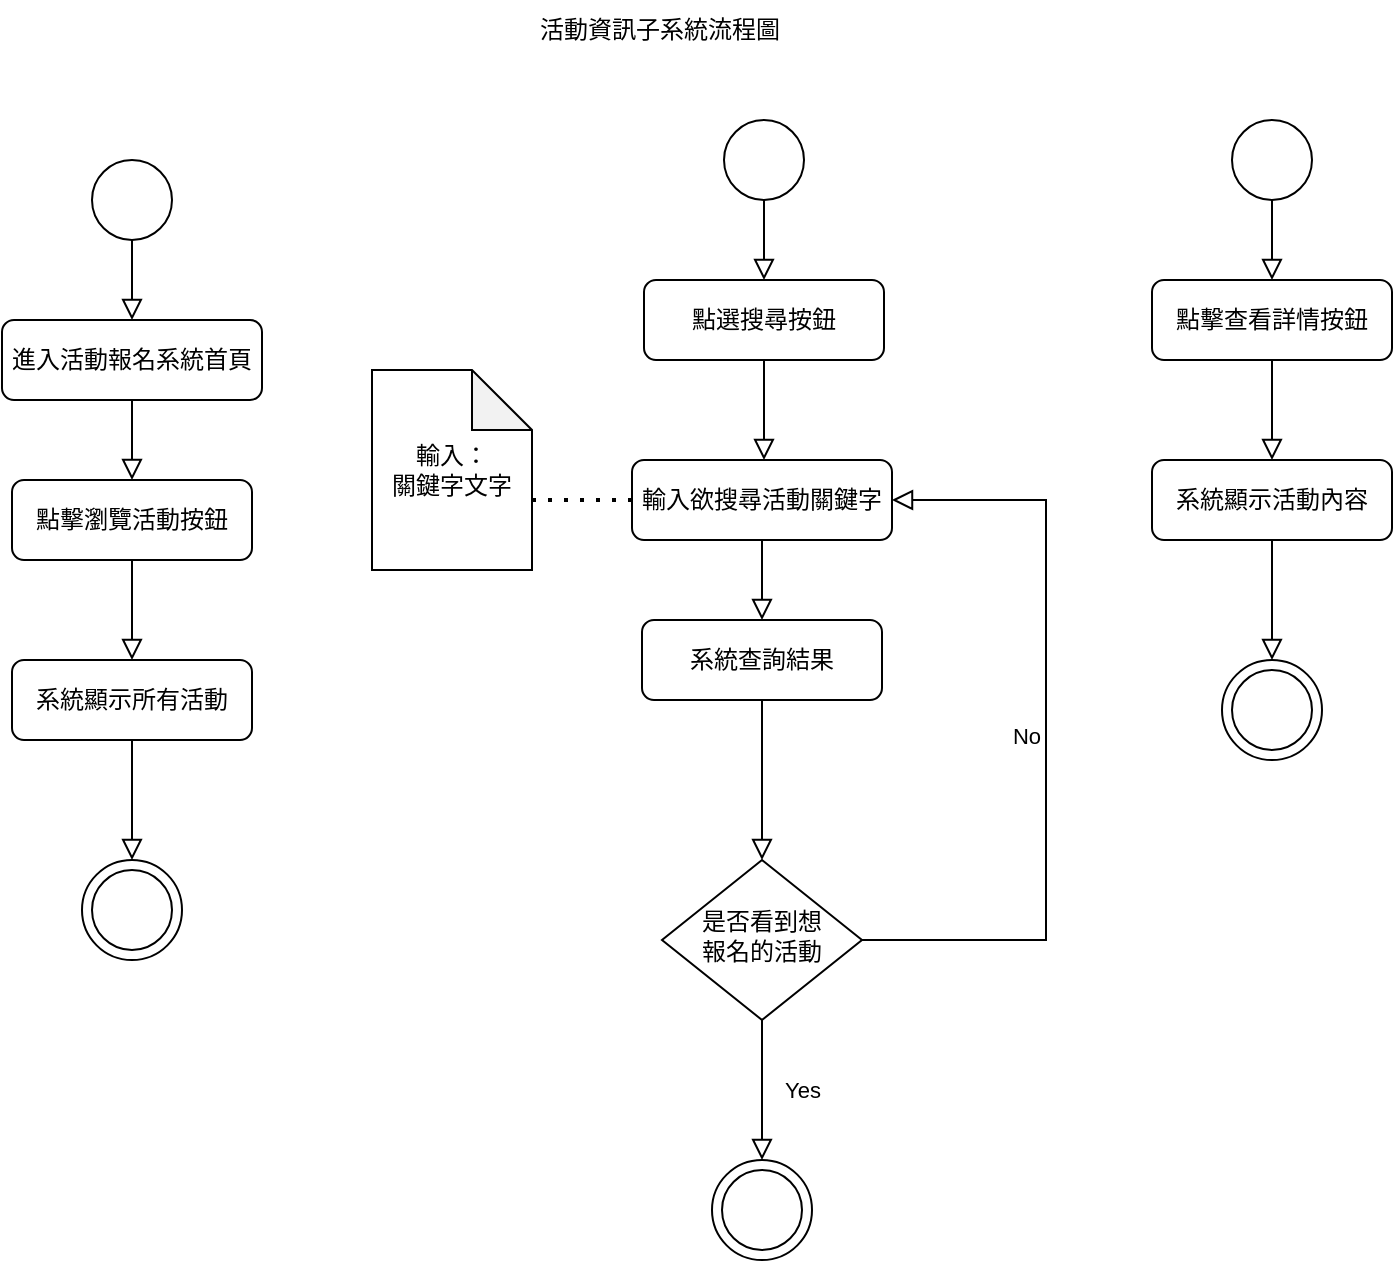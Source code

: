<mxfile version="22.1.5" type="github" pages="2">
  <diagram id="C5RBs43oDa-KdzZeNtuy" name="Page-1">
    <mxGraphModel dx="954" dy="647" grid="0" gridSize="10" guides="1" tooltips="1" connect="1" arrows="1" fold="1" page="1" pageScale="1" pageWidth="827" pageHeight="1169" math="0" shadow="0">
      <root>
        <mxCell id="WIyWlLk6GJQsqaUBKTNV-0" />
        <mxCell id="WIyWlLk6GJQsqaUBKTNV-1" parent="WIyWlLk6GJQsqaUBKTNV-0" />
        <mxCell id="WIyWlLk6GJQsqaUBKTNV-2" value="" style="rounded=0;html=1;jettySize=auto;orthogonalLoop=1;fontSize=11;endArrow=block;endFill=0;endSize=8;strokeWidth=1;shadow=0;labelBackgroundColor=none;edgeStyle=orthogonalEdgeStyle;exitX=0.5;exitY=1;exitDx=0;exitDy=0;entryX=0.5;entryY=0;entryDx=0;entryDy=0;" parent="WIyWlLk6GJQsqaUBKTNV-1" source="uHOsEsagywJymIL-Y3Ef-0" edge="1" target="FzHrB1fTF-i2nZGww-Nu-6">
          <mxGeometry relative="1" as="geometry">
            <mxPoint x="150.0" y="560" as="targetPoint" />
            <mxPoint x="150" y="510" as="sourcePoint" />
          </mxGeometry>
        </mxCell>
        <mxCell id="WIyWlLk6GJQsqaUBKTNV-3" value="進入活動報名系統首頁" style="rounded=1;whiteSpace=wrap;html=1;fontSize=12;glass=0;strokeWidth=1;shadow=0;" parent="WIyWlLk6GJQsqaUBKTNV-1" vertex="1">
          <mxGeometry x="85" y="180" width="130" height="40" as="geometry" />
        </mxCell>
        <mxCell id="WIyWlLk6GJQsqaUBKTNV-4" value="Yes" style="rounded=0;html=1;jettySize=auto;orthogonalLoop=1;fontSize=11;endArrow=block;endFill=0;endSize=8;strokeWidth=1;shadow=0;labelBackgroundColor=none;edgeStyle=orthogonalEdgeStyle;exitX=0.5;exitY=1;exitDx=0;exitDy=0;entryX=0.5;entryY=0;entryDx=0;entryDy=0;" parent="WIyWlLk6GJQsqaUBKTNV-1" source="WIyWlLk6GJQsqaUBKTNV-6" target="nk6SO0BPrjhzGcg9lUcJ-9" edge="1">
          <mxGeometry y="20" relative="1" as="geometry">
            <mxPoint as="offset" />
            <mxPoint x="466" y="600" as="targetPoint" />
            <mxPoint x="278.95" y="550" as="sourcePoint" />
          </mxGeometry>
        </mxCell>
        <mxCell id="WIyWlLk6GJQsqaUBKTNV-5" value="No" style="edgeStyle=orthogonalEdgeStyle;rounded=0;html=1;jettySize=auto;orthogonalLoop=1;fontSize=11;endArrow=block;endFill=0;endSize=8;strokeWidth=1;shadow=0;labelBackgroundColor=none;exitX=1;exitY=0.5;exitDx=0;exitDy=0;entryX=1;entryY=0.5;entryDx=0;entryDy=0;" parent="WIyWlLk6GJQsqaUBKTNV-1" source="WIyWlLk6GJQsqaUBKTNV-6" edge="1" target="FzHrB1fTF-i2nZGww-Nu-12">
          <mxGeometry y="10" relative="1" as="geometry">
            <mxPoint as="offset" />
            <mxPoint x="606" y="280" as="targetPoint" />
            <mxPoint x="518.95" y="490" as="sourcePoint" />
            <Array as="points">
              <mxPoint x="607" y="490" />
              <mxPoint x="607" y="270" />
            </Array>
          </mxGeometry>
        </mxCell>
        <mxCell id="WIyWlLk6GJQsqaUBKTNV-6" value="是否看到想&lt;br&gt;報名的活動" style="rhombus;whiteSpace=wrap;html=1;shadow=0;fontFamily=Helvetica;fontSize=12;align=center;strokeWidth=1;spacing=6;spacingTop=-4;" parent="WIyWlLk6GJQsqaUBKTNV-1" vertex="1">
          <mxGeometry x="415" y="450" width="100" height="80" as="geometry" />
        </mxCell>
        <mxCell id="FzHrB1fTF-i2nZGww-Nu-0" value="活動資訊子系統流程圖" style="text;html=1;strokeColor=none;fillColor=none;align=center;verticalAlign=middle;whiteSpace=wrap;rounded=0;" parent="WIyWlLk6GJQsqaUBKTNV-1" vertex="1">
          <mxGeometry x="339" y="20" width="150" height="30" as="geometry" />
        </mxCell>
        <mxCell id="FzHrB1fTF-i2nZGww-Nu-1" value="" style="ellipse;whiteSpace=wrap;html=1;aspect=fixed;" parent="WIyWlLk6GJQsqaUBKTNV-1" vertex="1">
          <mxGeometry x="130.0" y="100" width="40" height="40" as="geometry" />
        </mxCell>
        <mxCell id="FzHrB1fTF-i2nZGww-Nu-2" value="" style="rounded=0;html=1;jettySize=auto;orthogonalLoop=1;fontSize=11;endArrow=block;endFill=0;endSize=8;strokeWidth=1;shadow=0;labelBackgroundColor=none;edgeStyle=orthogonalEdgeStyle;exitX=0.5;exitY=1;exitDx=0;exitDy=0;" parent="WIyWlLk6GJQsqaUBKTNV-1" source="FzHrB1fTF-i2nZGww-Nu-1" edge="1">
          <mxGeometry relative="1" as="geometry">
            <mxPoint x="190.0" y="300" as="sourcePoint" />
            <mxPoint x="150.0" y="180" as="targetPoint" />
          </mxGeometry>
        </mxCell>
        <mxCell id="FzHrB1fTF-i2nZGww-Nu-6" value="系統顯示所有活動" style="rounded=1;whiteSpace=wrap;html=1;fontSize=12;glass=0;strokeWidth=1;shadow=0;" parent="WIyWlLk6GJQsqaUBKTNV-1" vertex="1">
          <mxGeometry x="90" y="350" width="120" height="40" as="geometry" />
        </mxCell>
        <mxCell id="FzHrB1fTF-i2nZGww-Nu-10" value="" style="rounded=0;html=1;jettySize=auto;orthogonalLoop=1;fontSize=11;endArrow=block;endFill=0;endSize=8;strokeWidth=1;shadow=0;labelBackgroundColor=none;edgeStyle=orthogonalEdgeStyle;exitX=0.5;exitY=1;exitDx=0;exitDy=0;" parent="WIyWlLk6GJQsqaUBKTNV-1" source="nk6SO0BPrjhzGcg9lUcJ-13" target="nk6SO0BPrjhzGcg9lUcJ-14" edge="1">
          <mxGeometry relative="1" as="geometry">
            <mxPoint x="760" y="300" as="sourcePoint" />
            <mxPoint x="302.95" y="390" as="targetPoint" />
          </mxGeometry>
        </mxCell>
        <mxCell id="FzHrB1fTF-i2nZGww-Nu-11" value="" style="rounded=0;html=1;jettySize=auto;orthogonalLoop=1;fontSize=11;endArrow=block;endFill=0;endSize=8;strokeWidth=1;shadow=0;labelBackgroundColor=none;edgeStyle=orthogonalEdgeStyle;exitX=0.5;exitY=1;exitDx=0;exitDy=0;" parent="WIyWlLk6GJQsqaUBKTNV-1" source="nk6SO0BPrjhzGcg9lUcJ-5" edge="1">
          <mxGeometry relative="1" as="geometry">
            <mxPoint x="466" y="250" as="sourcePoint" />
            <mxPoint x="466" y="250" as="targetPoint" />
          </mxGeometry>
        </mxCell>
        <mxCell id="FzHrB1fTF-i2nZGww-Nu-12" value="輸入欲搜尋活動關鍵字" style="rounded=1;whiteSpace=wrap;html=1;fontSize=12;glass=0;strokeWidth=1;shadow=0;" parent="WIyWlLk6GJQsqaUBKTNV-1" vertex="1">
          <mxGeometry x="400" y="250" width="130" height="40" as="geometry" />
        </mxCell>
        <mxCell id="FzHrB1fTF-i2nZGww-Nu-13" value="系統查詢結果" style="rounded=1;whiteSpace=wrap;html=1;fontSize=12;glass=0;strokeWidth=1;shadow=0;" parent="WIyWlLk6GJQsqaUBKTNV-1" vertex="1">
          <mxGeometry x="405" y="330" width="120" height="40" as="geometry" />
        </mxCell>
        <mxCell id="FzHrB1fTF-i2nZGww-Nu-14" value="" style="rounded=0;html=1;jettySize=auto;orthogonalLoop=1;fontSize=11;endArrow=block;endFill=0;endSize=8;strokeWidth=1;shadow=0;labelBackgroundColor=none;edgeStyle=orthogonalEdgeStyle;exitX=0.5;exitY=1;exitDx=0;exitDy=0;" parent="WIyWlLk6GJQsqaUBKTNV-1" source="FzHrB1fTF-i2nZGww-Nu-12" edge="1">
          <mxGeometry relative="1" as="geometry">
            <mxPoint x="594" y="560" as="sourcePoint" />
            <mxPoint x="465" y="330" as="targetPoint" />
          </mxGeometry>
        </mxCell>
        <mxCell id="FzHrB1fTF-i2nZGww-Nu-16" value="" style="rounded=0;html=1;jettySize=auto;orthogonalLoop=1;fontSize=11;endArrow=block;endFill=0;endSize=8;strokeWidth=1;shadow=0;labelBackgroundColor=none;edgeStyle=orthogonalEdgeStyle;exitX=0.5;exitY=1;exitDx=0;exitDy=0;entryX=0.5;entryY=0;entryDx=0;entryDy=0;" parent="WIyWlLk6GJQsqaUBKTNV-1" source="FzHrB1fTF-i2nZGww-Nu-13" target="WIyWlLk6GJQsqaUBKTNV-6" edge="1">
          <mxGeometry relative="1" as="geometry">
            <mxPoint x="470.48" y="740" as="sourcePoint" />
            <mxPoint x="469" y="420" as="targetPoint" />
          </mxGeometry>
        </mxCell>
        <mxCell id="nk6SO0BPrjhzGcg9lUcJ-0" value="" style="rounded=0;html=1;jettySize=auto;orthogonalLoop=1;fontSize=11;endArrow=block;endFill=0;endSize=8;strokeWidth=1;shadow=0;labelBackgroundColor=none;edgeStyle=orthogonalEdgeStyle;exitX=0.5;exitY=1;exitDx=0;exitDy=0;entryX=0.5;entryY=0;entryDx=0;entryDy=0;" edge="1" parent="WIyWlLk6GJQsqaUBKTNV-1" source="FzHrB1fTF-i2nZGww-Nu-6" target="nk6SO0BPrjhzGcg9lUcJ-2">
          <mxGeometry relative="1" as="geometry">
            <mxPoint x="258" y="705" as="sourcePoint" />
            <mxPoint x="110" y="685" as="targetPoint" />
          </mxGeometry>
        </mxCell>
        <mxCell id="nk6SO0BPrjhzGcg9lUcJ-1" value="" style="ellipse;whiteSpace=wrap;html=1;aspect=fixed;" vertex="1" parent="WIyWlLk6GJQsqaUBKTNV-1">
          <mxGeometry x="130.0" y="455" width="40" height="40" as="geometry" />
        </mxCell>
        <mxCell id="nk6SO0BPrjhzGcg9lUcJ-2" value="" style="ellipse;whiteSpace=wrap;html=1;aspect=fixed;fillColor=none;" vertex="1" parent="WIyWlLk6GJQsqaUBKTNV-1">
          <mxGeometry x="125.0" y="450" width="50" height="50" as="geometry" />
        </mxCell>
        <mxCell id="nk6SO0BPrjhzGcg9lUcJ-3" value="" style="ellipse;whiteSpace=wrap;html=1;aspect=fixed;" vertex="1" parent="WIyWlLk6GJQsqaUBKTNV-1">
          <mxGeometry x="446" y="80" width="40" height="40" as="geometry" />
        </mxCell>
        <mxCell id="nk6SO0BPrjhzGcg9lUcJ-4" value="" style="rounded=0;html=1;jettySize=auto;orthogonalLoop=1;fontSize=11;endArrow=block;endFill=0;endSize=8;strokeWidth=1;shadow=0;labelBackgroundColor=none;edgeStyle=orthogonalEdgeStyle;exitX=0.5;exitY=1;exitDx=0;exitDy=0;" edge="1" parent="WIyWlLk6GJQsqaUBKTNV-1" source="nk6SO0BPrjhzGcg9lUcJ-3">
          <mxGeometry relative="1" as="geometry">
            <mxPoint x="404" y="340" as="sourcePoint" />
            <mxPoint x="466" y="160" as="targetPoint" />
          </mxGeometry>
        </mxCell>
        <mxCell id="nk6SO0BPrjhzGcg9lUcJ-5" value="點選搜尋按鈕" style="rounded=1;whiteSpace=wrap;html=1;fontSize=12;glass=0;strokeWidth=1;shadow=0;" vertex="1" parent="WIyWlLk6GJQsqaUBKTNV-1">
          <mxGeometry x="406" y="160" width="120" height="40" as="geometry" />
        </mxCell>
        <mxCell id="nk6SO0BPrjhzGcg9lUcJ-8" value="" style="ellipse;whiteSpace=wrap;html=1;aspect=fixed;" vertex="1" parent="WIyWlLk6GJQsqaUBKTNV-1">
          <mxGeometry x="445" y="605" width="40" height="40" as="geometry" />
        </mxCell>
        <mxCell id="nk6SO0BPrjhzGcg9lUcJ-9" value="" style="ellipse;whiteSpace=wrap;html=1;aspect=fixed;fillColor=none;" vertex="1" parent="WIyWlLk6GJQsqaUBKTNV-1">
          <mxGeometry x="440" y="600" width="50" height="50" as="geometry" />
        </mxCell>
        <mxCell id="nk6SO0BPrjhzGcg9lUcJ-10" value="" style="ellipse;whiteSpace=wrap;html=1;aspect=fixed;" vertex="1" parent="WIyWlLk6GJQsqaUBKTNV-1">
          <mxGeometry x="700" y="80" width="40" height="40" as="geometry" />
        </mxCell>
        <mxCell id="nk6SO0BPrjhzGcg9lUcJ-12" value="" style="rounded=0;html=1;jettySize=auto;orthogonalLoop=1;fontSize=11;endArrow=block;endFill=0;endSize=8;strokeWidth=1;shadow=0;labelBackgroundColor=none;edgeStyle=orthogonalEdgeStyle;exitX=0.5;exitY=1;exitDx=0;exitDy=0;" edge="1" parent="WIyWlLk6GJQsqaUBKTNV-1" source="nk6SO0BPrjhzGcg9lUcJ-10">
          <mxGeometry relative="1" as="geometry">
            <mxPoint x="490" y="130" as="sourcePoint" />
            <mxPoint x="720" y="160" as="targetPoint" />
          </mxGeometry>
        </mxCell>
        <mxCell id="nk6SO0BPrjhzGcg9lUcJ-13" value="點擊查看詳情按鈕" style="rounded=1;whiteSpace=wrap;html=1;fontSize=12;glass=0;strokeWidth=1;shadow=0;" vertex="1" parent="WIyWlLk6GJQsqaUBKTNV-1">
          <mxGeometry x="660" y="160" width="120" height="40" as="geometry" />
        </mxCell>
        <mxCell id="nk6SO0BPrjhzGcg9lUcJ-14" value="系統顯示活動內容" style="rounded=1;whiteSpace=wrap;html=1;fontSize=12;glass=0;strokeWidth=1;shadow=0;" vertex="1" parent="WIyWlLk6GJQsqaUBKTNV-1">
          <mxGeometry x="660" y="250" width="120" height="40" as="geometry" />
        </mxCell>
        <mxCell id="nk6SO0BPrjhzGcg9lUcJ-15" value="" style="rounded=0;html=1;jettySize=auto;orthogonalLoop=1;fontSize=11;endArrow=block;endFill=0;endSize=8;strokeWidth=1;shadow=0;labelBackgroundColor=none;edgeStyle=orthogonalEdgeStyle;exitX=0.5;exitY=1;exitDx=0;exitDy=0;entryX=0.5;entryY=0;entryDx=0;entryDy=0;" edge="1" parent="WIyWlLk6GJQsqaUBKTNV-1" source="nk6SO0BPrjhzGcg9lUcJ-14" target="nk6SO0BPrjhzGcg9lUcJ-23">
          <mxGeometry relative="1" as="geometry">
            <mxPoint x="489" y="380" as="sourcePoint" />
            <mxPoint x="489" y="430" as="targetPoint" />
          </mxGeometry>
        </mxCell>
        <mxCell id="nk6SO0BPrjhzGcg9lUcJ-22" value="" style="ellipse;whiteSpace=wrap;html=1;aspect=fixed;" vertex="1" parent="WIyWlLk6GJQsqaUBKTNV-1">
          <mxGeometry x="700" y="355" width="40" height="40" as="geometry" />
        </mxCell>
        <mxCell id="nk6SO0BPrjhzGcg9lUcJ-23" value="" style="ellipse;whiteSpace=wrap;html=1;aspect=fixed;fillColor=none;" vertex="1" parent="WIyWlLk6GJQsqaUBKTNV-1">
          <mxGeometry x="695" y="350" width="50" height="50" as="geometry" />
        </mxCell>
        <mxCell id="nk6SO0BPrjhzGcg9lUcJ-24" value="輸入：&lt;br&gt;關鍵字文字" style="shape=note;whiteSpace=wrap;html=1;backgroundOutline=1;darkOpacity=0.05;" vertex="1" parent="WIyWlLk6GJQsqaUBKTNV-1">
          <mxGeometry x="270" y="205" width="80" height="100" as="geometry" />
        </mxCell>
        <mxCell id="nk6SO0BPrjhzGcg9lUcJ-25" value="" style="endArrow=none;dashed=1;html=1;dashPattern=1 3;strokeWidth=2;rounded=0;exitX=0;exitY=0;exitDx=80;exitDy=65;exitPerimeter=0;entryX=0;entryY=0.5;entryDx=0;entryDy=0;" edge="1" parent="WIyWlLk6GJQsqaUBKTNV-1" source="nk6SO0BPrjhzGcg9lUcJ-24" target="FzHrB1fTF-i2nZGww-Nu-12">
          <mxGeometry width="50" height="50" relative="1" as="geometry">
            <mxPoint x="390" y="310" as="sourcePoint" />
            <mxPoint x="440" y="260" as="targetPoint" />
          </mxGeometry>
        </mxCell>
        <mxCell id="uHOsEsagywJymIL-Y3Ef-0" value="點擊瀏覽活動按鈕" style="rounded=1;whiteSpace=wrap;html=1;fontSize=12;glass=0;strokeWidth=1;shadow=0;" vertex="1" parent="WIyWlLk6GJQsqaUBKTNV-1">
          <mxGeometry x="90" y="260" width="120" height="40" as="geometry" />
        </mxCell>
        <mxCell id="uHOsEsagywJymIL-Y3Ef-1" value="" style="rounded=0;html=1;jettySize=auto;orthogonalLoop=1;fontSize=11;endArrow=block;endFill=0;endSize=8;strokeWidth=1;shadow=0;labelBackgroundColor=none;edgeStyle=orthogonalEdgeStyle;exitX=0.5;exitY=1;exitDx=0;exitDy=0;" edge="1" parent="WIyWlLk6GJQsqaUBKTNV-1" source="WIyWlLk6GJQsqaUBKTNV-3">
          <mxGeometry relative="1" as="geometry">
            <mxPoint x="160" y="150" as="sourcePoint" />
            <mxPoint x="150" y="260" as="targetPoint" />
          </mxGeometry>
        </mxCell>
      </root>
    </mxGraphModel>
  </diagram>
  <diagram id="OcEJ3ogCuiLp9vhQS_AB" name="第 2 页">
    <mxGraphModel dx="954" dy="647" grid="1" gridSize="10" guides="1" tooltips="1" connect="1" arrows="1" fold="1" page="1" pageScale="1" pageWidth="827" pageHeight="1169" math="0" shadow="0">
      <root>
        <mxCell id="0" />
        <mxCell id="1" parent="0" />
      </root>
    </mxGraphModel>
  </diagram>
</mxfile>
